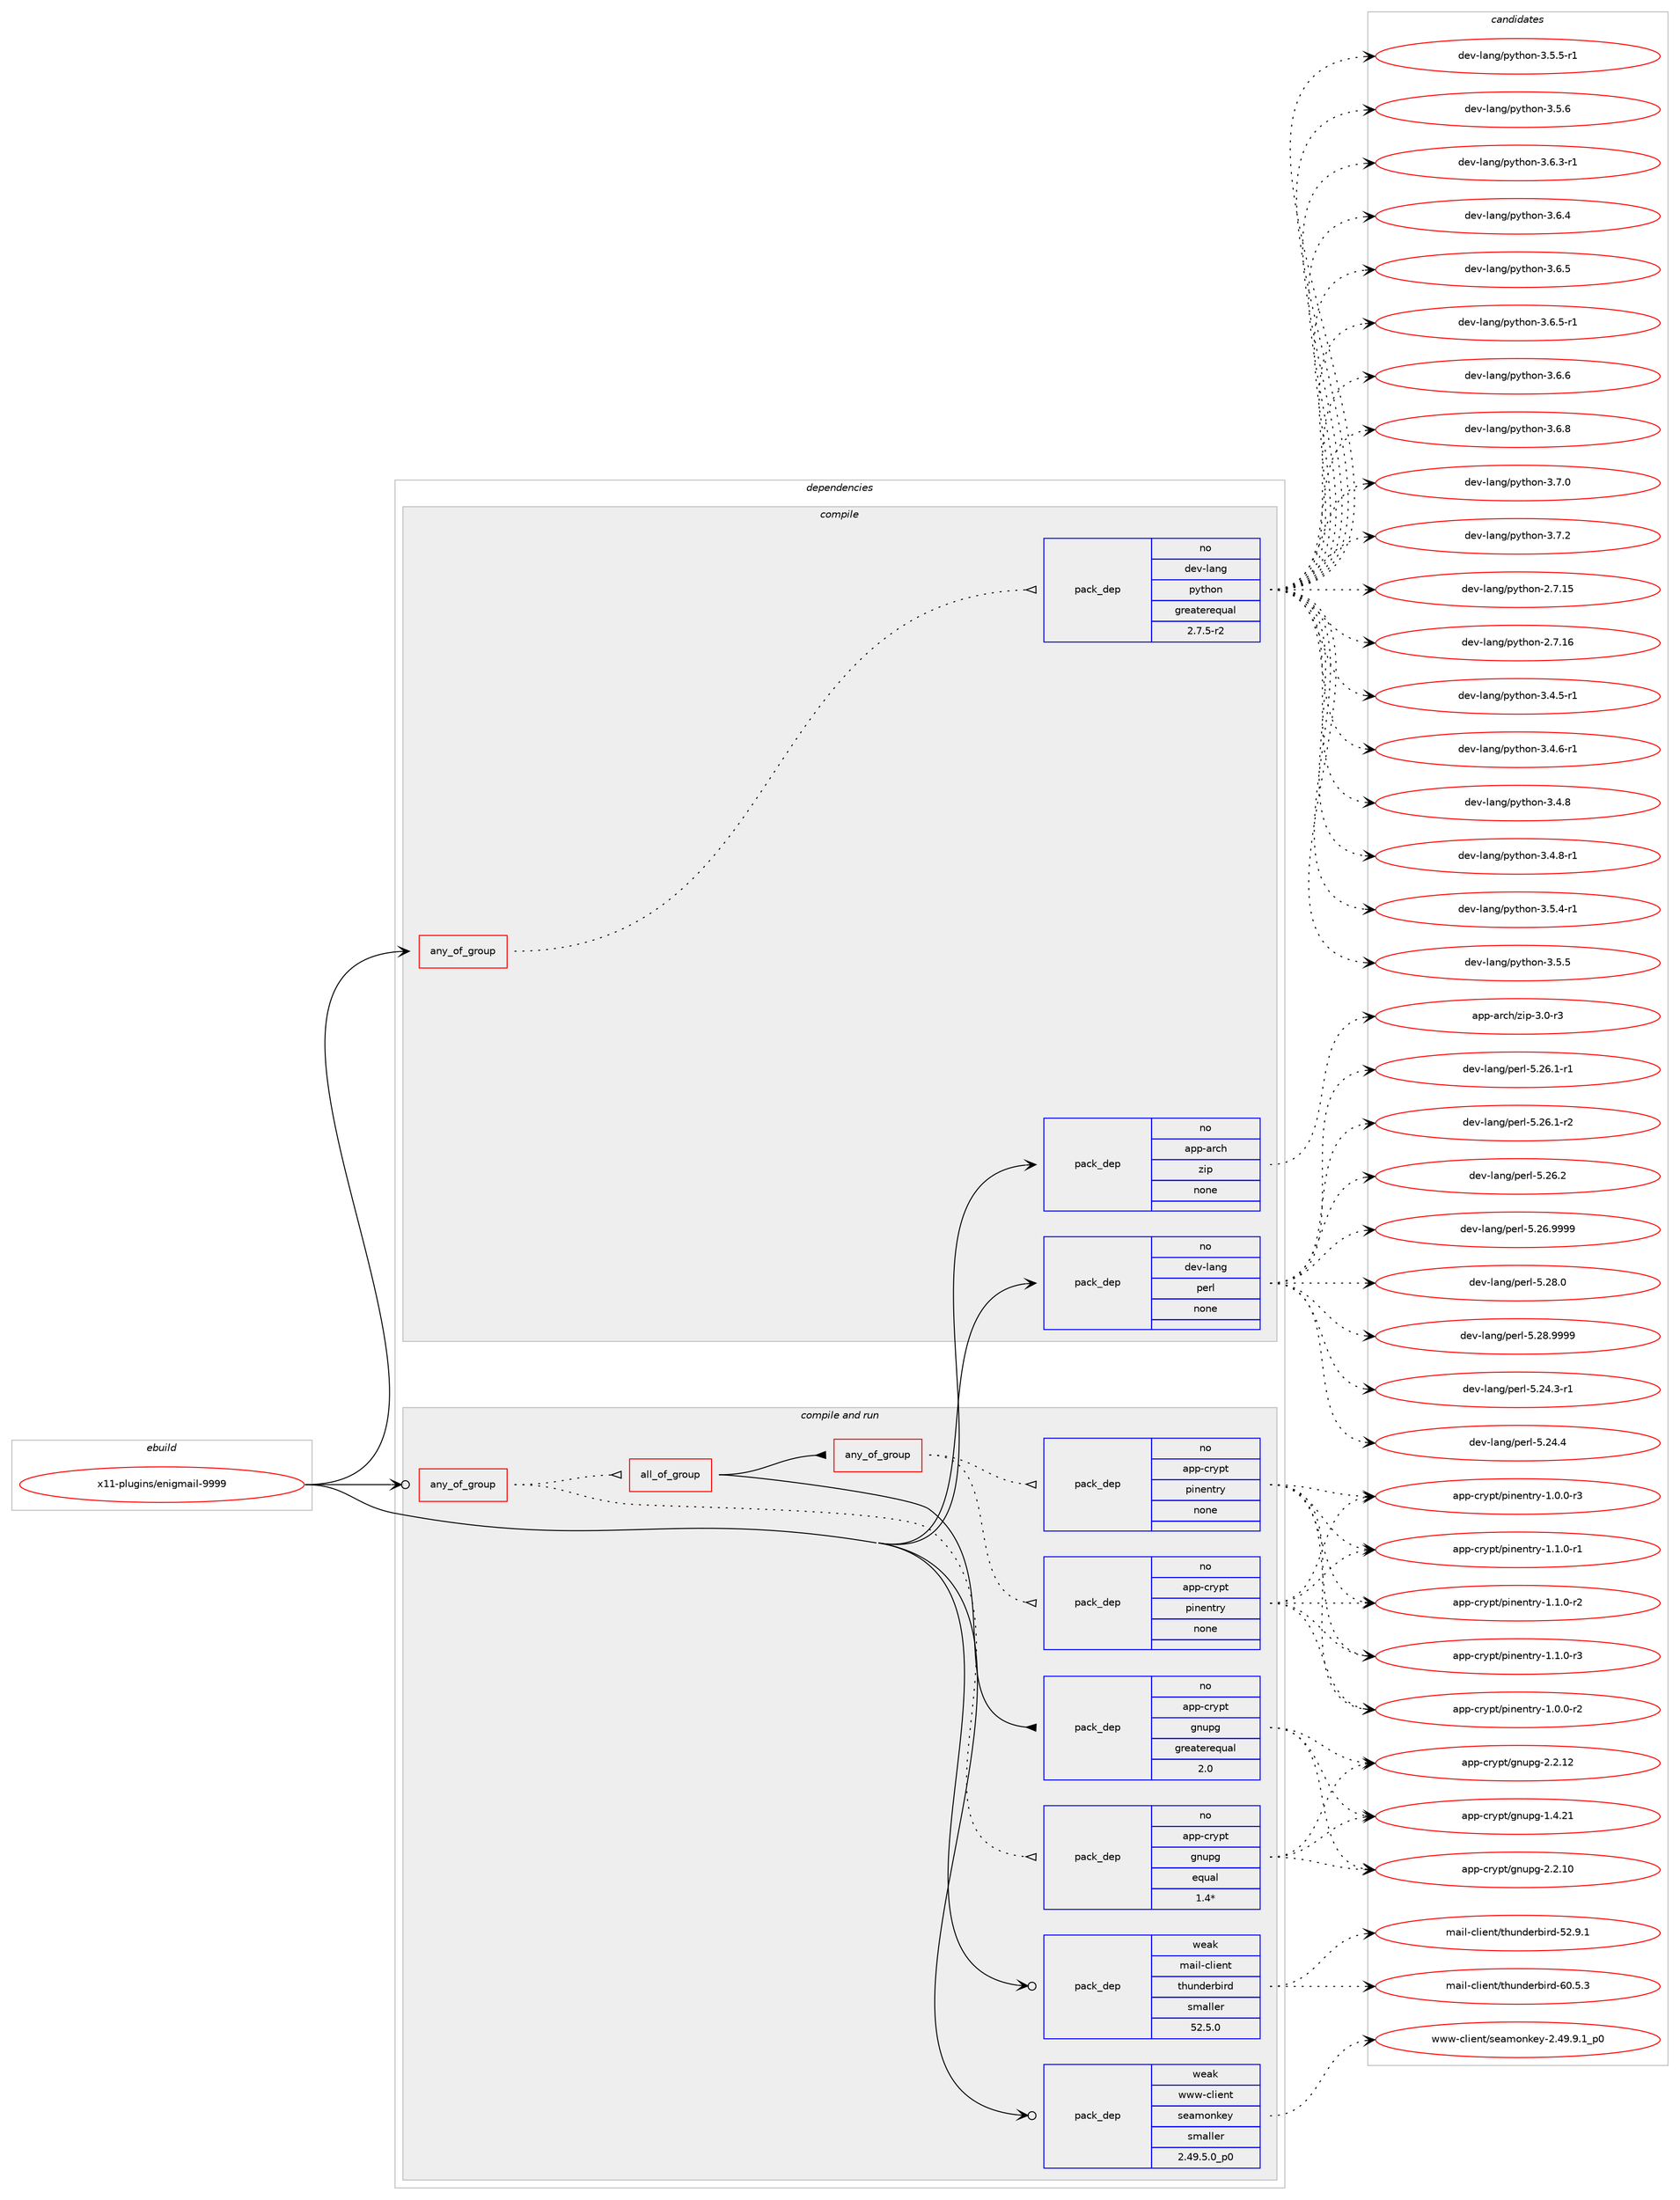 digraph prolog {

# *************
# Graph options
# *************

newrank=true;
concentrate=true;
compound=true;
graph [rankdir=LR,fontname=Helvetica,fontsize=10,ranksep=1.5];#, ranksep=2.5, nodesep=0.2];
edge  [arrowhead=vee];
node  [fontname=Helvetica,fontsize=10];

# **********
# The ebuild
# **********

subgraph cluster_leftcol {
color=gray;
rank=same;
label=<<i>ebuild</i>>;
id [label="x11-plugins/enigmail-9999", color=red, width=4, href="../x11-plugins/enigmail-9999.svg"];
}

# ****************
# The dependencies
# ****************

subgraph cluster_midcol {
color=gray;
label=<<i>dependencies</i>>;
subgraph cluster_compile {
fillcolor="#eeeeee";
style=filled;
label=<<i>compile</i>>;
subgraph any28761 {
dependency1766618 [label=<<TABLE BORDER="0" CELLBORDER="1" CELLSPACING="0" CELLPADDING="4"><TR><TD CELLPADDING="10">any_of_group</TD></TR></TABLE>>, shape=none, color=red];subgraph pack1269906 {
dependency1766619 [label=<<TABLE BORDER="0" CELLBORDER="1" CELLSPACING="0" CELLPADDING="4" WIDTH="220"><TR><TD ROWSPAN="6" CELLPADDING="30">pack_dep</TD></TR><TR><TD WIDTH="110">no</TD></TR><TR><TD>dev-lang</TD></TR><TR><TD>python</TD></TR><TR><TD>greaterequal</TD></TR><TR><TD>2.7.5-r2</TD></TR></TABLE>>, shape=none, color=blue];
}
dependency1766618:e -> dependency1766619:w [weight=20,style="dotted",arrowhead="oinv"];
}
id:e -> dependency1766618:w [weight=20,style="solid",arrowhead="vee"];
subgraph pack1269907 {
dependency1766620 [label=<<TABLE BORDER="0" CELLBORDER="1" CELLSPACING="0" CELLPADDING="4" WIDTH="220"><TR><TD ROWSPAN="6" CELLPADDING="30">pack_dep</TD></TR><TR><TD WIDTH="110">no</TD></TR><TR><TD>app-arch</TD></TR><TR><TD>zip</TD></TR><TR><TD>none</TD></TR><TR><TD></TD></TR></TABLE>>, shape=none, color=blue];
}
id:e -> dependency1766620:w [weight=20,style="solid",arrowhead="vee"];
subgraph pack1269908 {
dependency1766621 [label=<<TABLE BORDER="0" CELLBORDER="1" CELLSPACING="0" CELLPADDING="4" WIDTH="220"><TR><TD ROWSPAN="6" CELLPADDING="30">pack_dep</TD></TR><TR><TD WIDTH="110">no</TD></TR><TR><TD>dev-lang</TD></TR><TR><TD>perl</TD></TR><TR><TD>none</TD></TR><TR><TD></TD></TR></TABLE>>, shape=none, color=blue];
}
id:e -> dependency1766621:w [weight=20,style="solid",arrowhead="vee"];
}
subgraph cluster_compileandrun {
fillcolor="#eeeeee";
style=filled;
label=<<i>compile and run</i>>;
subgraph any28762 {
dependency1766622 [label=<<TABLE BORDER="0" CELLBORDER="1" CELLSPACING="0" CELLPADDING="4"><TR><TD CELLPADDING="10">any_of_group</TD></TR></TABLE>>, shape=none, color=red];subgraph all1013 {
dependency1766623 [label=<<TABLE BORDER="0" CELLBORDER="1" CELLSPACING="0" CELLPADDING="4"><TR><TD CELLPADDING="10">all_of_group</TD></TR></TABLE>>, shape=none, color=red];subgraph pack1269909 {
dependency1766624 [label=<<TABLE BORDER="0" CELLBORDER="1" CELLSPACING="0" CELLPADDING="4" WIDTH="220"><TR><TD ROWSPAN="6" CELLPADDING="30">pack_dep</TD></TR><TR><TD WIDTH="110">no</TD></TR><TR><TD>app-crypt</TD></TR><TR><TD>gnupg</TD></TR><TR><TD>greaterequal</TD></TR><TR><TD>2.0</TD></TR></TABLE>>, shape=none, color=blue];
}
dependency1766623:e -> dependency1766624:w [weight=20,style="solid",arrowhead="inv"];
subgraph any28763 {
dependency1766625 [label=<<TABLE BORDER="0" CELLBORDER="1" CELLSPACING="0" CELLPADDING="4"><TR><TD CELLPADDING="10">any_of_group</TD></TR></TABLE>>, shape=none, color=red];subgraph pack1269910 {
dependency1766626 [label=<<TABLE BORDER="0" CELLBORDER="1" CELLSPACING="0" CELLPADDING="4" WIDTH="220"><TR><TD ROWSPAN="6" CELLPADDING="30">pack_dep</TD></TR><TR><TD WIDTH="110">no</TD></TR><TR><TD>app-crypt</TD></TR><TR><TD>pinentry</TD></TR><TR><TD>none</TD></TR><TR><TD></TD></TR></TABLE>>, shape=none, color=blue];
}
dependency1766625:e -> dependency1766626:w [weight=20,style="dotted",arrowhead="oinv"];
subgraph pack1269911 {
dependency1766627 [label=<<TABLE BORDER="0" CELLBORDER="1" CELLSPACING="0" CELLPADDING="4" WIDTH="220"><TR><TD ROWSPAN="6" CELLPADDING="30">pack_dep</TD></TR><TR><TD WIDTH="110">no</TD></TR><TR><TD>app-crypt</TD></TR><TR><TD>pinentry</TD></TR><TR><TD>none</TD></TR><TR><TD></TD></TR></TABLE>>, shape=none, color=blue];
}
dependency1766625:e -> dependency1766627:w [weight=20,style="dotted",arrowhead="oinv"];
}
dependency1766623:e -> dependency1766625:w [weight=20,style="solid",arrowhead="inv"];
}
dependency1766622:e -> dependency1766623:w [weight=20,style="dotted",arrowhead="oinv"];
subgraph pack1269912 {
dependency1766628 [label=<<TABLE BORDER="0" CELLBORDER="1" CELLSPACING="0" CELLPADDING="4" WIDTH="220"><TR><TD ROWSPAN="6" CELLPADDING="30">pack_dep</TD></TR><TR><TD WIDTH="110">no</TD></TR><TR><TD>app-crypt</TD></TR><TR><TD>gnupg</TD></TR><TR><TD>equal</TD></TR><TR><TD>1.4*</TD></TR></TABLE>>, shape=none, color=blue];
}
dependency1766622:e -> dependency1766628:w [weight=20,style="dotted",arrowhead="oinv"];
}
id:e -> dependency1766622:w [weight=20,style="solid",arrowhead="odotvee"];
subgraph pack1269913 {
dependency1766629 [label=<<TABLE BORDER="0" CELLBORDER="1" CELLSPACING="0" CELLPADDING="4" WIDTH="220"><TR><TD ROWSPAN="6" CELLPADDING="30">pack_dep</TD></TR><TR><TD WIDTH="110">weak</TD></TR><TR><TD>mail-client</TD></TR><TR><TD>thunderbird</TD></TR><TR><TD>smaller</TD></TR><TR><TD>52.5.0</TD></TR></TABLE>>, shape=none, color=blue];
}
id:e -> dependency1766629:w [weight=20,style="solid",arrowhead="odotvee"];
subgraph pack1269914 {
dependency1766630 [label=<<TABLE BORDER="0" CELLBORDER="1" CELLSPACING="0" CELLPADDING="4" WIDTH="220"><TR><TD ROWSPAN="6" CELLPADDING="30">pack_dep</TD></TR><TR><TD WIDTH="110">weak</TD></TR><TR><TD>www-client</TD></TR><TR><TD>seamonkey</TD></TR><TR><TD>smaller</TD></TR><TR><TD>2.49.5.0_p0</TD></TR></TABLE>>, shape=none, color=blue];
}
id:e -> dependency1766630:w [weight=20,style="solid",arrowhead="odotvee"];
}
subgraph cluster_run {
fillcolor="#eeeeee";
style=filled;
label=<<i>run</i>>;
}
}

# **************
# The candidates
# **************

subgraph cluster_choices {
rank=same;
color=gray;
label=<<i>candidates</i>>;

subgraph choice1269906 {
color=black;
nodesep=1;
choice10010111845108971101034711212111610411111045504655464953 [label="dev-lang/python-2.7.15", color=red, width=4,href="../dev-lang/python-2.7.15.svg"];
choice10010111845108971101034711212111610411111045504655464954 [label="dev-lang/python-2.7.16", color=red, width=4,href="../dev-lang/python-2.7.16.svg"];
choice1001011184510897110103471121211161041111104551465246534511449 [label="dev-lang/python-3.4.5-r1", color=red, width=4,href="../dev-lang/python-3.4.5-r1.svg"];
choice1001011184510897110103471121211161041111104551465246544511449 [label="dev-lang/python-3.4.6-r1", color=red, width=4,href="../dev-lang/python-3.4.6-r1.svg"];
choice100101118451089711010347112121116104111110455146524656 [label="dev-lang/python-3.4.8", color=red, width=4,href="../dev-lang/python-3.4.8.svg"];
choice1001011184510897110103471121211161041111104551465246564511449 [label="dev-lang/python-3.4.8-r1", color=red, width=4,href="../dev-lang/python-3.4.8-r1.svg"];
choice1001011184510897110103471121211161041111104551465346524511449 [label="dev-lang/python-3.5.4-r1", color=red, width=4,href="../dev-lang/python-3.5.4-r1.svg"];
choice100101118451089711010347112121116104111110455146534653 [label="dev-lang/python-3.5.5", color=red, width=4,href="../dev-lang/python-3.5.5.svg"];
choice1001011184510897110103471121211161041111104551465346534511449 [label="dev-lang/python-3.5.5-r1", color=red, width=4,href="../dev-lang/python-3.5.5-r1.svg"];
choice100101118451089711010347112121116104111110455146534654 [label="dev-lang/python-3.5.6", color=red, width=4,href="../dev-lang/python-3.5.6.svg"];
choice1001011184510897110103471121211161041111104551465446514511449 [label="dev-lang/python-3.6.3-r1", color=red, width=4,href="../dev-lang/python-3.6.3-r1.svg"];
choice100101118451089711010347112121116104111110455146544652 [label="dev-lang/python-3.6.4", color=red, width=4,href="../dev-lang/python-3.6.4.svg"];
choice100101118451089711010347112121116104111110455146544653 [label="dev-lang/python-3.6.5", color=red, width=4,href="../dev-lang/python-3.6.5.svg"];
choice1001011184510897110103471121211161041111104551465446534511449 [label="dev-lang/python-3.6.5-r1", color=red, width=4,href="../dev-lang/python-3.6.5-r1.svg"];
choice100101118451089711010347112121116104111110455146544654 [label="dev-lang/python-3.6.6", color=red, width=4,href="../dev-lang/python-3.6.6.svg"];
choice100101118451089711010347112121116104111110455146544656 [label="dev-lang/python-3.6.8", color=red, width=4,href="../dev-lang/python-3.6.8.svg"];
choice100101118451089711010347112121116104111110455146554648 [label="dev-lang/python-3.7.0", color=red, width=4,href="../dev-lang/python-3.7.0.svg"];
choice100101118451089711010347112121116104111110455146554650 [label="dev-lang/python-3.7.2", color=red, width=4,href="../dev-lang/python-3.7.2.svg"];
dependency1766619:e -> choice10010111845108971101034711212111610411111045504655464953:w [style=dotted,weight="100"];
dependency1766619:e -> choice10010111845108971101034711212111610411111045504655464954:w [style=dotted,weight="100"];
dependency1766619:e -> choice1001011184510897110103471121211161041111104551465246534511449:w [style=dotted,weight="100"];
dependency1766619:e -> choice1001011184510897110103471121211161041111104551465246544511449:w [style=dotted,weight="100"];
dependency1766619:e -> choice100101118451089711010347112121116104111110455146524656:w [style=dotted,weight="100"];
dependency1766619:e -> choice1001011184510897110103471121211161041111104551465246564511449:w [style=dotted,weight="100"];
dependency1766619:e -> choice1001011184510897110103471121211161041111104551465346524511449:w [style=dotted,weight="100"];
dependency1766619:e -> choice100101118451089711010347112121116104111110455146534653:w [style=dotted,weight="100"];
dependency1766619:e -> choice1001011184510897110103471121211161041111104551465346534511449:w [style=dotted,weight="100"];
dependency1766619:e -> choice100101118451089711010347112121116104111110455146534654:w [style=dotted,weight="100"];
dependency1766619:e -> choice1001011184510897110103471121211161041111104551465446514511449:w [style=dotted,weight="100"];
dependency1766619:e -> choice100101118451089711010347112121116104111110455146544652:w [style=dotted,weight="100"];
dependency1766619:e -> choice100101118451089711010347112121116104111110455146544653:w [style=dotted,weight="100"];
dependency1766619:e -> choice1001011184510897110103471121211161041111104551465446534511449:w [style=dotted,weight="100"];
dependency1766619:e -> choice100101118451089711010347112121116104111110455146544654:w [style=dotted,weight="100"];
dependency1766619:e -> choice100101118451089711010347112121116104111110455146544656:w [style=dotted,weight="100"];
dependency1766619:e -> choice100101118451089711010347112121116104111110455146554648:w [style=dotted,weight="100"];
dependency1766619:e -> choice100101118451089711010347112121116104111110455146554650:w [style=dotted,weight="100"];
}
subgraph choice1269907 {
color=black;
nodesep=1;
choice9711211245971149910447122105112455146484511451 [label="app-arch/zip-3.0-r3", color=red, width=4,href="../app-arch/zip-3.0-r3.svg"];
dependency1766620:e -> choice9711211245971149910447122105112455146484511451:w [style=dotted,weight="100"];
}
subgraph choice1269908 {
color=black;
nodesep=1;
choice100101118451089711010347112101114108455346505246514511449 [label="dev-lang/perl-5.24.3-r1", color=red, width=4,href="../dev-lang/perl-5.24.3-r1.svg"];
choice10010111845108971101034711210111410845534650524652 [label="dev-lang/perl-5.24.4", color=red, width=4,href="../dev-lang/perl-5.24.4.svg"];
choice100101118451089711010347112101114108455346505446494511449 [label="dev-lang/perl-5.26.1-r1", color=red, width=4,href="../dev-lang/perl-5.26.1-r1.svg"];
choice100101118451089711010347112101114108455346505446494511450 [label="dev-lang/perl-5.26.1-r2", color=red, width=4,href="../dev-lang/perl-5.26.1-r2.svg"];
choice10010111845108971101034711210111410845534650544650 [label="dev-lang/perl-5.26.2", color=red, width=4,href="../dev-lang/perl-5.26.2.svg"];
choice10010111845108971101034711210111410845534650544657575757 [label="dev-lang/perl-5.26.9999", color=red, width=4,href="../dev-lang/perl-5.26.9999.svg"];
choice10010111845108971101034711210111410845534650564648 [label="dev-lang/perl-5.28.0", color=red, width=4,href="../dev-lang/perl-5.28.0.svg"];
choice10010111845108971101034711210111410845534650564657575757 [label="dev-lang/perl-5.28.9999", color=red, width=4,href="../dev-lang/perl-5.28.9999.svg"];
dependency1766621:e -> choice100101118451089711010347112101114108455346505246514511449:w [style=dotted,weight="100"];
dependency1766621:e -> choice10010111845108971101034711210111410845534650524652:w [style=dotted,weight="100"];
dependency1766621:e -> choice100101118451089711010347112101114108455346505446494511449:w [style=dotted,weight="100"];
dependency1766621:e -> choice100101118451089711010347112101114108455346505446494511450:w [style=dotted,weight="100"];
dependency1766621:e -> choice10010111845108971101034711210111410845534650544650:w [style=dotted,weight="100"];
dependency1766621:e -> choice10010111845108971101034711210111410845534650544657575757:w [style=dotted,weight="100"];
dependency1766621:e -> choice10010111845108971101034711210111410845534650564648:w [style=dotted,weight="100"];
dependency1766621:e -> choice10010111845108971101034711210111410845534650564657575757:w [style=dotted,weight="100"];
}
subgraph choice1269909 {
color=black;
nodesep=1;
choice9711211245991141211121164710311011711210345494652465049 [label="app-crypt/gnupg-1.4.21", color=red, width=4,href="../app-crypt/gnupg-1.4.21.svg"];
choice9711211245991141211121164710311011711210345504650464948 [label="app-crypt/gnupg-2.2.10", color=red, width=4,href="../app-crypt/gnupg-2.2.10.svg"];
choice9711211245991141211121164710311011711210345504650464950 [label="app-crypt/gnupg-2.2.12", color=red, width=4,href="../app-crypt/gnupg-2.2.12.svg"];
dependency1766624:e -> choice9711211245991141211121164710311011711210345494652465049:w [style=dotted,weight="100"];
dependency1766624:e -> choice9711211245991141211121164710311011711210345504650464948:w [style=dotted,weight="100"];
dependency1766624:e -> choice9711211245991141211121164710311011711210345504650464950:w [style=dotted,weight="100"];
}
subgraph choice1269910 {
color=black;
nodesep=1;
choice971121124599114121112116471121051101011101161141214549464846484511450 [label="app-crypt/pinentry-1.0.0-r2", color=red, width=4,href="../app-crypt/pinentry-1.0.0-r2.svg"];
choice971121124599114121112116471121051101011101161141214549464846484511451 [label="app-crypt/pinentry-1.0.0-r3", color=red, width=4,href="../app-crypt/pinentry-1.0.0-r3.svg"];
choice971121124599114121112116471121051101011101161141214549464946484511449 [label="app-crypt/pinentry-1.1.0-r1", color=red, width=4,href="../app-crypt/pinentry-1.1.0-r1.svg"];
choice971121124599114121112116471121051101011101161141214549464946484511450 [label="app-crypt/pinentry-1.1.0-r2", color=red, width=4,href="../app-crypt/pinentry-1.1.0-r2.svg"];
choice971121124599114121112116471121051101011101161141214549464946484511451 [label="app-crypt/pinentry-1.1.0-r3", color=red, width=4,href="../app-crypt/pinentry-1.1.0-r3.svg"];
dependency1766626:e -> choice971121124599114121112116471121051101011101161141214549464846484511450:w [style=dotted,weight="100"];
dependency1766626:e -> choice971121124599114121112116471121051101011101161141214549464846484511451:w [style=dotted,weight="100"];
dependency1766626:e -> choice971121124599114121112116471121051101011101161141214549464946484511449:w [style=dotted,weight="100"];
dependency1766626:e -> choice971121124599114121112116471121051101011101161141214549464946484511450:w [style=dotted,weight="100"];
dependency1766626:e -> choice971121124599114121112116471121051101011101161141214549464946484511451:w [style=dotted,weight="100"];
}
subgraph choice1269911 {
color=black;
nodesep=1;
choice971121124599114121112116471121051101011101161141214549464846484511450 [label="app-crypt/pinentry-1.0.0-r2", color=red, width=4,href="../app-crypt/pinentry-1.0.0-r2.svg"];
choice971121124599114121112116471121051101011101161141214549464846484511451 [label="app-crypt/pinentry-1.0.0-r3", color=red, width=4,href="../app-crypt/pinentry-1.0.0-r3.svg"];
choice971121124599114121112116471121051101011101161141214549464946484511449 [label="app-crypt/pinentry-1.1.0-r1", color=red, width=4,href="../app-crypt/pinentry-1.1.0-r1.svg"];
choice971121124599114121112116471121051101011101161141214549464946484511450 [label="app-crypt/pinentry-1.1.0-r2", color=red, width=4,href="../app-crypt/pinentry-1.1.0-r2.svg"];
choice971121124599114121112116471121051101011101161141214549464946484511451 [label="app-crypt/pinentry-1.1.0-r3", color=red, width=4,href="../app-crypt/pinentry-1.1.0-r3.svg"];
dependency1766627:e -> choice971121124599114121112116471121051101011101161141214549464846484511450:w [style=dotted,weight="100"];
dependency1766627:e -> choice971121124599114121112116471121051101011101161141214549464846484511451:w [style=dotted,weight="100"];
dependency1766627:e -> choice971121124599114121112116471121051101011101161141214549464946484511449:w [style=dotted,weight="100"];
dependency1766627:e -> choice971121124599114121112116471121051101011101161141214549464946484511450:w [style=dotted,weight="100"];
dependency1766627:e -> choice971121124599114121112116471121051101011101161141214549464946484511451:w [style=dotted,weight="100"];
}
subgraph choice1269912 {
color=black;
nodesep=1;
choice9711211245991141211121164710311011711210345494652465049 [label="app-crypt/gnupg-1.4.21", color=red, width=4,href="../app-crypt/gnupg-1.4.21.svg"];
choice9711211245991141211121164710311011711210345504650464948 [label="app-crypt/gnupg-2.2.10", color=red, width=4,href="../app-crypt/gnupg-2.2.10.svg"];
choice9711211245991141211121164710311011711210345504650464950 [label="app-crypt/gnupg-2.2.12", color=red, width=4,href="../app-crypt/gnupg-2.2.12.svg"];
dependency1766628:e -> choice9711211245991141211121164710311011711210345494652465049:w [style=dotted,weight="100"];
dependency1766628:e -> choice9711211245991141211121164710311011711210345504650464948:w [style=dotted,weight="100"];
dependency1766628:e -> choice9711211245991141211121164710311011711210345504650464950:w [style=dotted,weight="100"];
}
subgraph choice1269913 {
color=black;
nodesep=1;
choice109971051084599108105101110116471161041171101001011149810511410045535046574649 [label="mail-client/thunderbird-52.9.1", color=red, width=4,href="../mail-client/thunderbird-52.9.1.svg"];
choice109971051084599108105101110116471161041171101001011149810511410045544846534651 [label="mail-client/thunderbird-60.5.3", color=red, width=4,href="../mail-client/thunderbird-60.5.3.svg"];
dependency1766629:e -> choice109971051084599108105101110116471161041171101001011149810511410045535046574649:w [style=dotted,weight="100"];
dependency1766629:e -> choice109971051084599108105101110116471161041171101001011149810511410045544846534651:w [style=dotted,weight="100"];
}
subgraph choice1269914 {
color=black;
nodesep=1;
choice119119119459910810510111011647115101971091111101071011214550465257465746499511248 [label="www-client/seamonkey-2.49.9.1_p0", color=red, width=4,href="../www-client/seamonkey-2.49.9.1_p0.svg"];
dependency1766630:e -> choice119119119459910810510111011647115101971091111101071011214550465257465746499511248:w [style=dotted,weight="100"];
}
}

}

